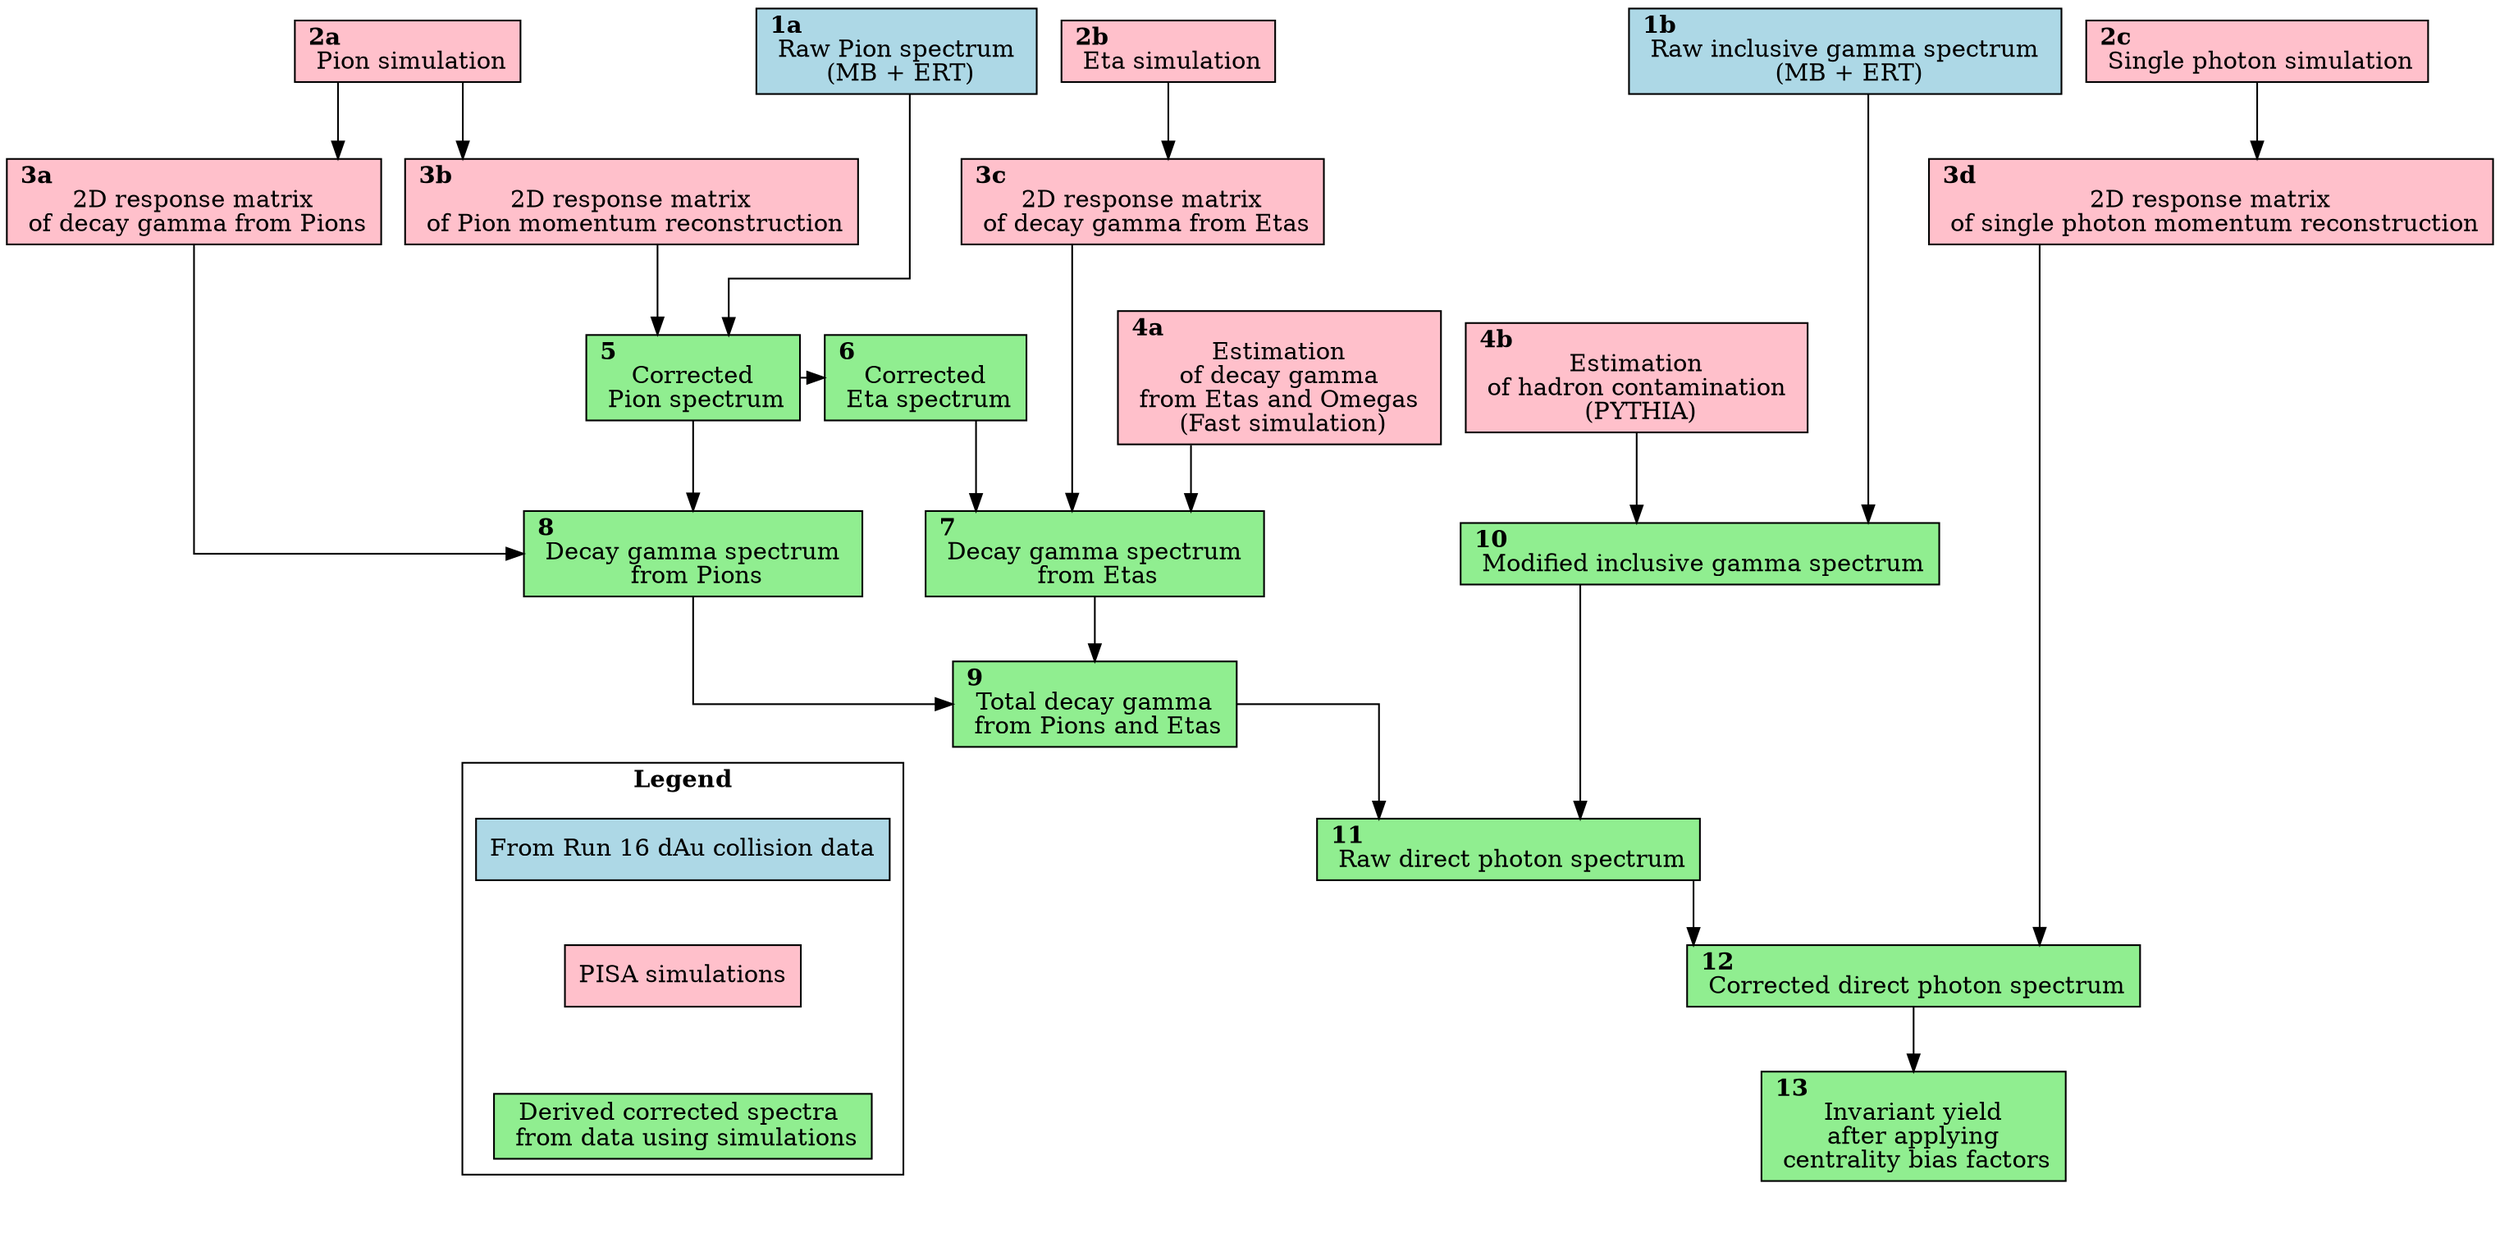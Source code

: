 digraph G {

    graph [splines=ortho ratio=0.5 nodesep=0.2 compound=true]
    node [shape=record style="filled"]

    block_01a   [label=<<b>1a</b> <br align="left"/> Raw Pion spectrum <br/> (MB + ERT)>, fillcolor="lightblue"]
    block_01b   [label=<<b>1b</b> <br align="left"/> Raw inclusive gamma spectrum <br/> (MB + ERT)>, fillcolor="lightblue"]

    block_02a   [label=<<b>2a</b> <br align="left"/> Pion simulation>, fillcolor="pink"]
    block_02b   [label=<<b>2b</b> <br align="left"/> Eta simulation>, fillcolor="pink"]
    block_02c   [label=<<b>2c</b> <br align="left"/> Single photon simulation>, fillcolor="pink"]

    block_03a   [label=<<b>3a</b> <br align="left"/> 2D response matrix <br/> of decay gamma from Pions>, fillcolor="pink"]
    block_03b   [label=<<b>3b</b> <br align="left"/> 2D response matrix <br/> of Pion momentum reconstruction>, fillcolor="pink"]
    block_03c   [label=<<b>3c</b> <br align="left"/> 2D response matrix <br/> of decay gamma from Etas>, fillcolor="pink"]
    block_03d   [label=<<b>3d</b> <br align="left"/> 2D response matrix <br/> of single photon momentum reconstruction>, fillcolor="pink"]

    block_04a   [label=<<b>4a</b> <br align="left"/> Estimation <br/> of decay gamma <br/> from Etas and Omegas <br/> (Fast simulation)>, fillcolor="pink"]
    block_04b   [label=<<b>4b</b> <br align="left"/> Estimation <br/> of hadron contamination <br/> (PYTHIA)>, fillcolor="pink"]

    block_05    [label=<<b>5</b> <br align="left"/> Corrected <br/> Pion spectrum>, fillcolor="lightgreen"]
    block_06    [label=<<b>6</b> <br align="left"/> Corrected <br/> Eta spectrum>, fillcolor="lightgreen"]
    block_07    [label=<<b>7</b> <br align="left"/> Decay gamma spectrum <br/> from Etas>, fillcolor="lightgreen"]
    block_08    [label=<<b>8</b> <br align="left"/> Decay gamma spectrum <br/> from Pions>, fillcolor="lightgreen"]
    block_09    [label=<<b>9</b> <br align="left"/> Total decay gamma <br/> from Pions and Etas>, fillcolor="lightgreen"]
    block_10    [label=<<b>10</b> <br align="left"/> Modified inclusive gamma spectrum>, fillcolor="lightgreen"]
    block_11    [label=<<b>11</b> <br align="left"/> Raw direct photon spectrum>, fillcolor="lightgreen"]
    block_12    [label=<<b>12</b> <br align="left"/> Corrected direct photon spectrum>, fillcolor="lightgreen"]

    block_13    [label=<<b>13</b> <br align="left"/> Invariant yield <br/> after applying <br/> centrality bias factors>, fillcolor="lightgreen"]

    block_01a -> block_05:ne -> block_06 -> block_07:nw
    block_01b -> block_10 -> block_11:ne
    block_02a -> block_03b -> block_05 -> block_08
    block_02a -> block_03a -> block_08 -> block_09 -> block_11 -> block_12 -> block_13
    block_02b -> block_03c -> block_07 -> block_09
    block_02c -> block_03d -> block_12
    block_04a -> block_07:ne
    block_04b -> block_10



    { rank=same; block_01a; block_01b; block_02a; block_02b; block_02c; }
    { rank=same; block_03a; block_03b; block_03c; block_03d; }
    { rank=same; block_04a; block_04b; }
    { rank=same; block_05; block_06; }

    // Legend entries
    subgraph cluster_legend {
      label=<<b>Legend</b>>

      legend1 [label=<From Run 16 dAu collision data> fillcolor="lightblue"]
      legend2 [label=<PISA simulations> fillcolor="pink"]
      legend3 [label=<Derived corrected spectra <br/> from data using simulations> fillcolor="lightgreen"]

      legend1 -> legend2 -> legend3 [style=invis];
    }

    invis_sink [width=10 height=0 fixedsize=true style=invis]
    { rank=sink; invis_sink }
    legend3 -> invis_sink:w [style=invis]
    block_13 -> invis_sink:e [style=invis]

}
